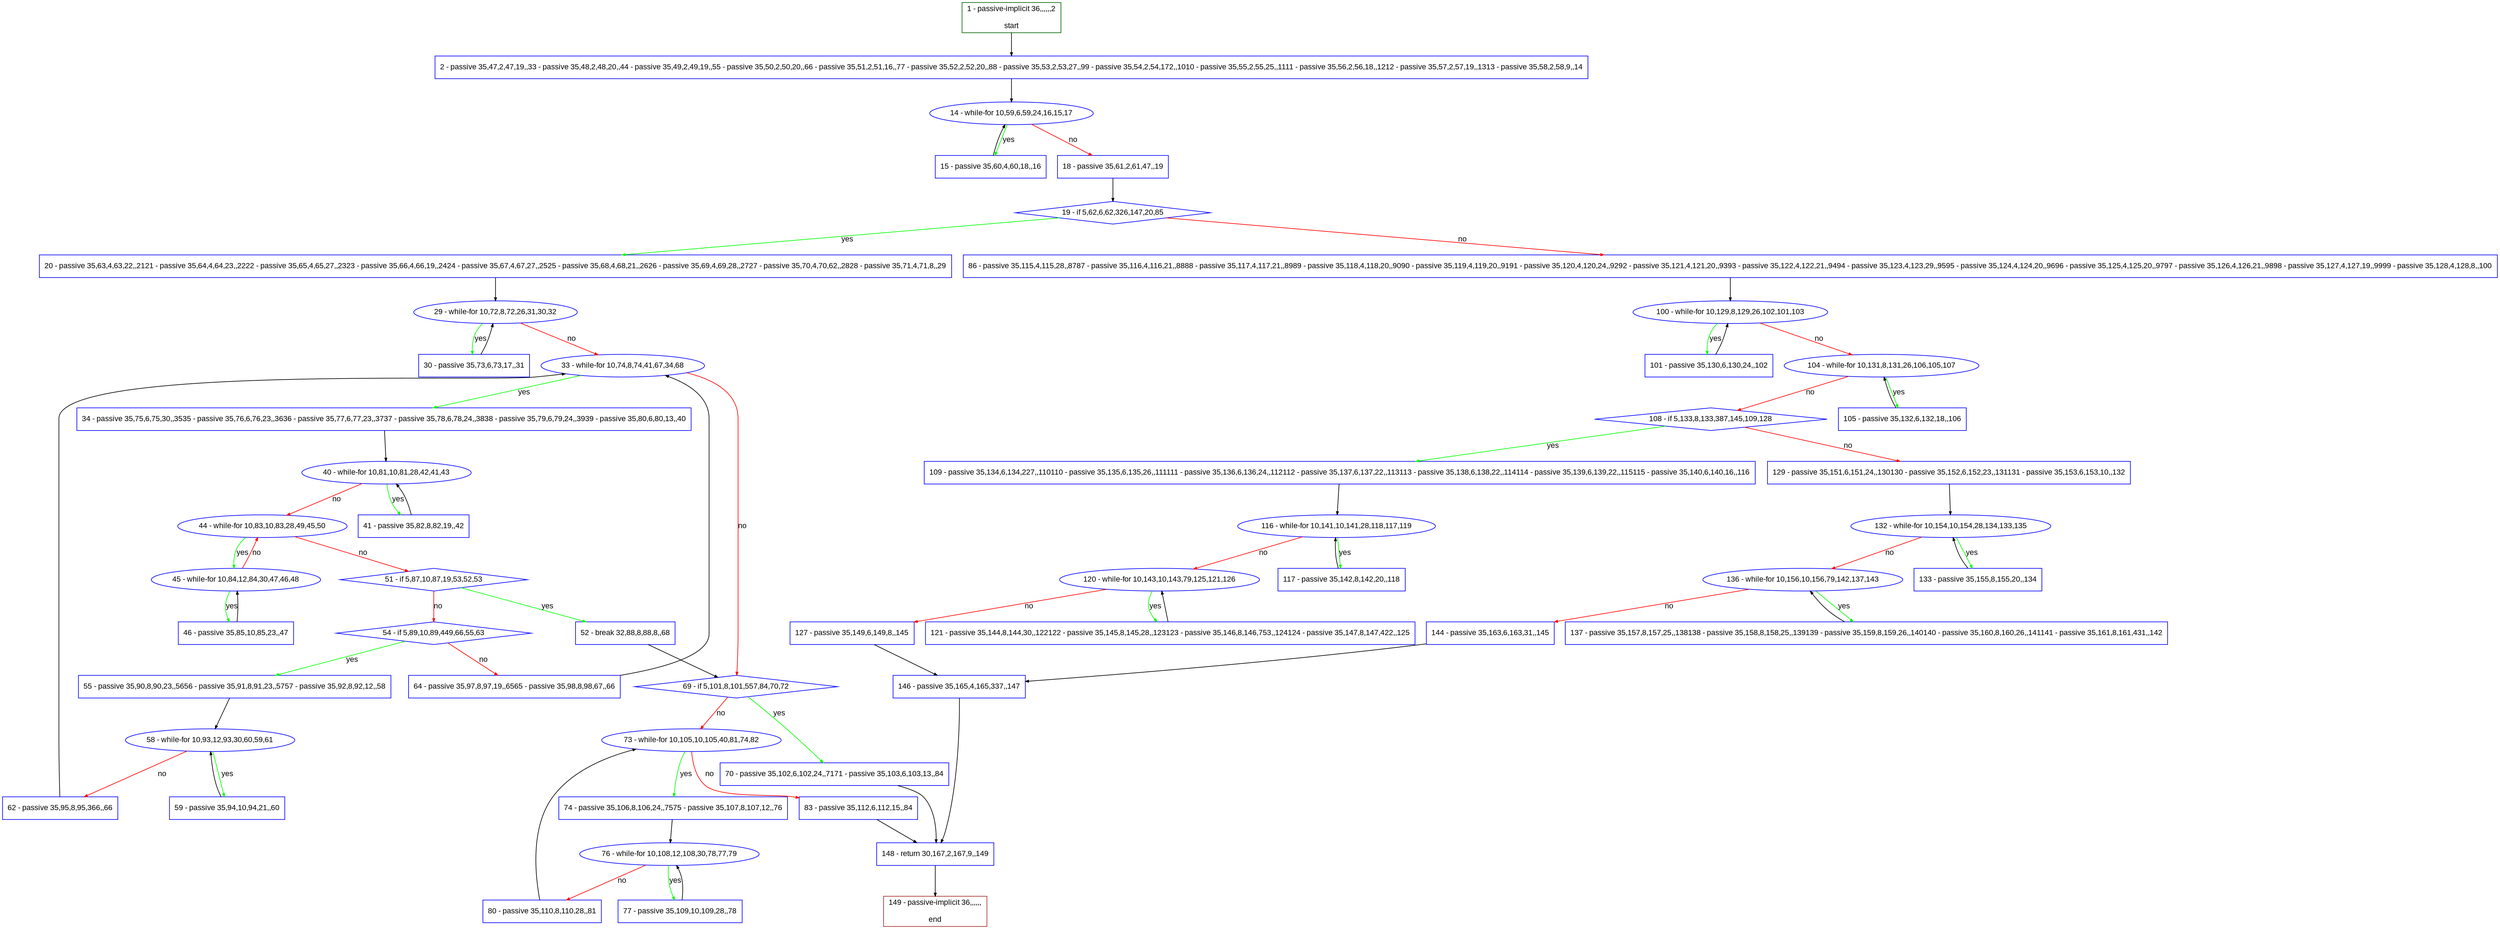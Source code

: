 digraph "" {
  graph [pack="true", label="", fontsize="12", packmode="clust", fontname="Arial", fillcolor="#FFFFCC", bgcolor="white", style="rounded,filled", compound="true"];
  node [node_initialized="no", label="", color="grey", fontsize="12", fillcolor="white", fontname="Arial", style="filled", shape="rectangle", compound="true", fixedsize="false"];
  edge [fontcolor="black", arrowhead="normal", arrowtail="none", arrowsize="0.5", ltail="", label="", color="black", fontsize="12", lhead="", fontname="Arial", dir="forward", compound="true"];
  __N1 [label="2 - passive 35,47,2,47,19,,33 - passive 35,48,2,48,20,,44 - passive 35,49,2,49,19,,55 - passive 35,50,2,50,20,,66 - passive 35,51,2,51,16,,77 - passive 35,52,2,52,20,,88 - passive 35,53,2,53,27,,99 - passive 35,54,2,54,172,,1010 - passive 35,55,2,55,25,,1111 - passive 35,56,2,56,18,,1212 - passive 35,57,2,57,19,,1313 - passive 35,58,2,58,9,,14", color="#0000ff", fillcolor="#ffffff", style="filled", shape="box"];
  __N2 [label="1 - passive-implicit 36,,,,,,2\n\nstart", color="#006400", fillcolor="#ffffff", style="filled", shape="box"];
  __N3 [label="14 - while-for 10,59,6,59,24,16,15,17", color="#0000ff", fillcolor="#ffffff", style="filled", shape="oval"];
  __N4 [label="15 - passive 35,60,4,60,18,,16", color="#0000ff", fillcolor="#ffffff", style="filled", shape="box"];
  __N5 [label="18 - passive 35,61,2,61,47,,19", color="#0000ff", fillcolor="#ffffff", style="filled", shape="box"];
  __N6 [label="19 - if 5,62,6,62,326,147,20,85", color="#0000ff", fillcolor="#ffffff", style="filled", shape="diamond"];
  __N7 [label="20 - passive 35,63,4,63,22,,2121 - passive 35,64,4,64,23,,2222 - passive 35,65,4,65,27,,2323 - passive 35,66,4,66,19,,2424 - passive 35,67,4,67,27,,2525 - passive 35,68,4,68,21,,2626 - passive 35,69,4,69,28,,2727 - passive 35,70,4,70,62,,2828 - passive 35,71,4,71,8,,29", color="#0000ff", fillcolor="#ffffff", style="filled", shape="box"];
  __N8 [label="86 - passive 35,115,4,115,28,,8787 - passive 35,116,4,116,21,,8888 - passive 35,117,4,117,21,,8989 - passive 35,118,4,118,20,,9090 - passive 35,119,4,119,20,,9191 - passive 35,120,4,120,24,,9292 - passive 35,121,4,121,20,,9393 - passive 35,122,4,122,21,,9494 - passive 35,123,4,123,29,,9595 - passive 35,124,4,124,20,,9696 - passive 35,125,4,125,20,,9797 - passive 35,126,4,126,21,,9898 - passive 35,127,4,127,19,,9999 - passive 35,128,4,128,8,,100", color="#0000ff", fillcolor="#ffffff", style="filled", shape="box"];
  __N9 [label="29 - while-for 10,72,8,72,26,31,30,32", color="#0000ff", fillcolor="#ffffff", style="filled", shape="oval"];
  __N10 [label="30 - passive 35,73,6,73,17,,31", color="#0000ff", fillcolor="#ffffff", style="filled", shape="box"];
  __N11 [label="33 - while-for 10,74,8,74,41,67,34,68", color="#0000ff", fillcolor="#ffffff", style="filled", shape="oval"];
  __N12 [label="34 - passive 35,75,6,75,30,,3535 - passive 35,76,6,76,23,,3636 - passive 35,77,6,77,23,,3737 - passive 35,78,6,78,24,,3838 - passive 35,79,6,79,24,,3939 - passive 35,80,6,80,13,,40", color="#0000ff", fillcolor="#ffffff", style="filled", shape="box"];
  __N13 [label="69 - if 5,101,8,101,557,84,70,72", color="#0000ff", fillcolor="#ffffff", style="filled", shape="diamond"];
  __N14 [label="40 - while-for 10,81,10,81,28,42,41,43", color="#0000ff", fillcolor="#ffffff", style="filled", shape="oval"];
  __N15 [label="41 - passive 35,82,8,82,19,,42", color="#0000ff", fillcolor="#ffffff", style="filled", shape="box"];
  __N16 [label="44 - while-for 10,83,10,83,28,49,45,50", color="#0000ff", fillcolor="#ffffff", style="filled", shape="oval"];
  __N17 [label="45 - while-for 10,84,12,84,30,47,46,48", color="#0000ff", fillcolor="#ffffff", style="filled", shape="oval"];
  __N18 [label="51 - if 5,87,10,87,19,53,52,53", color="#0000ff", fillcolor="#ffffff", style="filled", shape="diamond"];
  __N19 [label="46 - passive 35,85,10,85,23,,47", color="#0000ff", fillcolor="#ffffff", style="filled", shape="box"];
  __N20 [label="52 - break 32,88,8,88,8,,68", color="#0000ff", fillcolor="#ffffff", style="filled", shape="box"];
  __N21 [label="54 - if 5,89,10,89,449,66,55,63", color="#0000ff", fillcolor="#ffffff", style="filled", shape="diamond"];
  __N22 [label="55 - passive 35,90,8,90,23,,5656 - passive 35,91,8,91,23,,5757 - passive 35,92,8,92,12,,58", color="#0000ff", fillcolor="#ffffff", style="filled", shape="box"];
  __N23 [label="64 - passive 35,97,8,97,19,,6565 - passive 35,98,8,98,67,,66", color="#0000ff", fillcolor="#ffffff", style="filled", shape="box"];
  __N24 [label="58 - while-for 10,93,12,93,30,60,59,61", color="#0000ff", fillcolor="#ffffff", style="filled", shape="oval"];
  __N25 [label="59 - passive 35,94,10,94,21,,60", color="#0000ff", fillcolor="#ffffff", style="filled", shape="box"];
  __N26 [label="62 - passive 35,95,8,95,366,,66", color="#0000ff", fillcolor="#ffffff", style="filled", shape="box"];
  __N27 [label="70 - passive 35,102,6,102,24,,7171 - passive 35,103,6,103,13,,84", color="#0000ff", fillcolor="#ffffff", style="filled", shape="box"];
  __N28 [label="73 - while-for 10,105,10,105,40,81,74,82", color="#0000ff", fillcolor="#ffffff", style="filled", shape="oval"];
  __N29 [label="148 - return 30,167,2,167,9,,149", color="#0000ff", fillcolor="#ffffff", style="filled", shape="box"];
  __N30 [label="74 - passive 35,106,8,106,24,,7575 - passive 35,107,8,107,12,,76", color="#0000ff", fillcolor="#ffffff", style="filled", shape="box"];
  __N31 [label="83 - passive 35,112,6,112,15,,84", color="#0000ff", fillcolor="#ffffff", style="filled", shape="box"];
  __N32 [label="76 - while-for 10,108,12,108,30,78,77,79", color="#0000ff", fillcolor="#ffffff", style="filled", shape="oval"];
  __N33 [label="77 - passive 35,109,10,109,28,,78", color="#0000ff", fillcolor="#ffffff", style="filled", shape="box"];
  __N34 [label="80 - passive 35,110,8,110,28,,81", color="#0000ff", fillcolor="#ffffff", style="filled", shape="box"];
  __N35 [label="100 - while-for 10,129,8,129,26,102,101,103", color="#0000ff", fillcolor="#ffffff", style="filled", shape="oval"];
  __N36 [label="101 - passive 35,130,6,130,24,,102", color="#0000ff", fillcolor="#ffffff", style="filled", shape="box"];
  __N37 [label="104 - while-for 10,131,8,131,26,106,105,107", color="#0000ff", fillcolor="#ffffff", style="filled", shape="oval"];
  __N38 [label="105 - passive 35,132,6,132,18,,106", color="#0000ff", fillcolor="#ffffff", style="filled", shape="box"];
  __N39 [label="108 - if 5,133,8,133,387,145,109,128", color="#0000ff", fillcolor="#ffffff", style="filled", shape="diamond"];
  __N40 [label="109 - passive 35,134,6,134,227,,110110 - passive 35,135,6,135,26,,111111 - passive 35,136,6,136,24,,112112 - passive 35,137,6,137,22,,113113 - passive 35,138,6,138,22,,114114 - passive 35,139,6,139,22,,115115 - passive 35,140,6,140,16,,116", color="#0000ff", fillcolor="#ffffff", style="filled", shape="box"];
  __N41 [label="129 - passive 35,151,6,151,24,,130130 - passive 35,152,6,152,23,,131131 - passive 35,153,6,153,10,,132", color="#0000ff", fillcolor="#ffffff", style="filled", shape="box"];
  __N42 [label="116 - while-for 10,141,10,141,28,118,117,119", color="#0000ff", fillcolor="#ffffff", style="filled", shape="oval"];
  __N43 [label="117 - passive 35,142,8,142,20,,118", color="#0000ff", fillcolor="#ffffff", style="filled", shape="box"];
  __N44 [label="120 - while-for 10,143,10,143,79,125,121,126", color="#0000ff", fillcolor="#ffffff", style="filled", shape="oval"];
  __N45 [label="121 - passive 35,144,8,144,30,,122122 - passive 35,145,8,145,28,,123123 - passive 35,146,8,146,753,,124124 - passive 35,147,8,147,422,,125", color="#0000ff", fillcolor="#ffffff", style="filled", shape="box"];
  __N46 [label="127 - passive 35,149,6,149,8,,145", color="#0000ff", fillcolor="#ffffff", style="filled", shape="box"];
  __N47 [label="146 - passive 35,165,4,165,337,,147", color="#0000ff", fillcolor="#ffffff", style="filled", shape="box"];
  __N48 [label="132 - while-for 10,154,10,154,28,134,133,135", color="#0000ff", fillcolor="#ffffff", style="filled", shape="oval"];
  __N49 [label="133 - passive 35,155,8,155,20,,134", color="#0000ff", fillcolor="#ffffff", style="filled", shape="box"];
  __N50 [label="136 - while-for 10,156,10,156,79,142,137,143", color="#0000ff", fillcolor="#ffffff", style="filled", shape="oval"];
  __N51 [label="137 - passive 35,157,8,157,25,,138138 - passive 35,158,8,158,25,,139139 - passive 35,159,8,159,26,,140140 - passive 35,160,8,160,26,,141141 - passive 35,161,8,161,431,,142", color="#0000ff", fillcolor="#ffffff", style="filled", shape="box"];
  __N52 [label="144 - passive 35,163,6,163,31,,145", color="#0000ff", fillcolor="#ffffff", style="filled", shape="box"];
  __N53 [label="149 - passive-implicit 36,,,,,,\n\nend", color="#a52a2a", fillcolor="#ffffff", style="filled", shape="box"];
  __N2 -> __N1 [arrowhead="normal", arrowtail="none", color="#000000", label="", dir="forward"];
  __N1 -> __N3 [arrowhead="normal", arrowtail="none", color="#000000", label="", dir="forward"];
  __N3 -> __N4 [arrowhead="normal", arrowtail="none", color="#00ff00", label="yes", dir="forward"];
  __N4 -> __N3 [arrowhead="normal", arrowtail="none", color="#000000", label="", dir="forward"];
  __N3 -> __N5 [arrowhead="normal", arrowtail="none", color="#ff0000", label="no", dir="forward"];
  __N5 -> __N6 [arrowhead="normal", arrowtail="none", color="#000000", label="", dir="forward"];
  __N6 -> __N7 [arrowhead="normal", arrowtail="none", color="#00ff00", label="yes", dir="forward"];
  __N6 -> __N8 [arrowhead="normal", arrowtail="none", color="#ff0000", label="no", dir="forward"];
  __N7 -> __N9 [arrowhead="normal", arrowtail="none", color="#000000", label="", dir="forward"];
  __N9 -> __N10 [arrowhead="normal", arrowtail="none", color="#00ff00", label="yes", dir="forward"];
  __N10 -> __N9 [arrowhead="normal", arrowtail="none", color="#000000", label="", dir="forward"];
  __N9 -> __N11 [arrowhead="normal", arrowtail="none", color="#ff0000", label="no", dir="forward"];
  __N11 -> __N12 [arrowhead="normal", arrowtail="none", color="#00ff00", label="yes", dir="forward"];
  __N11 -> __N13 [arrowhead="normal", arrowtail="none", color="#ff0000", label="no", dir="forward"];
  __N12 -> __N14 [arrowhead="normal", arrowtail="none", color="#000000", label="", dir="forward"];
  __N14 -> __N15 [arrowhead="normal", arrowtail="none", color="#00ff00", label="yes", dir="forward"];
  __N15 -> __N14 [arrowhead="normal", arrowtail="none", color="#000000", label="", dir="forward"];
  __N14 -> __N16 [arrowhead="normal", arrowtail="none", color="#ff0000", label="no", dir="forward"];
  __N16 -> __N17 [arrowhead="normal", arrowtail="none", color="#00ff00", label="yes", dir="forward"];
  __N17 -> __N16 [arrowhead="normal", arrowtail="none", color="#ff0000", label="no", dir="forward"];
  __N16 -> __N18 [arrowhead="normal", arrowtail="none", color="#ff0000", label="no", dir="forward"];
  __N17 -> __N19 [arrowhead="normal", arrowtail="none", color="#00ff00", label="yes", dir="forward"];
  __N19 -> __N17 [arrowhead="normal", arrowtail="none", color="#000000", label="", dir="forward"];
  __N18 -> __N20 [arrowhead="normal", arrowtail="none", color="#00ff00", label="yes", dir="forward"];
  __N18 -> __N21 [arrowhead="normal", arrowtail="none", color="#ff0000", label="no", dir="forward"];
  __N20 -> __N13 [arrowhead="normal", arrowtail="none", color="#000000", label="", dir="forward"];
  __N21 -> __N22 [arrowhead="normal", arrowtail="none", color="#00ff00", label="yes", dir="forward"];
  __N21 -> __N23 [arrowhead="normal", arrowtail="none", color="#ff0000", label="no", dir="forward"];
  __N22 -> __N24 [arrowhead="normal", arrowtail="none", color="#000000", label="", dir="forward"];
  __N24 -> __N25 [arrowhead="normal", arrowtail="none", color="#00ff00", label="yes", dir="forward"];
  __N25 -> __N24 [arrowhead="normal", arrowtail="none", color="#000000", label="", dir="forward"];
  __N24 -> __N26 [arrowhead="normal", arrowtail="none", color="#ff0000", label="no", dir="forward"];
  __N26 -> __N11 [arrowhead="normal", arrowtail="none", color="#000000", label="", dir="forward"];
  __N23 -> __N11 [arrowhead="normal", arrowtail="none", color="#000000", label="", dir="forward"];
  __N13 -> __N27 [arrowhead="normal", arrowtail="none", color="#00ff00", label="yes", dir="forward"];
  __N13 -> __N28 [arrowhead="normal", arrowtail="none", color="#ff0000", label="no", dir="forward"];
  __N27 -> __N29 [arrowhead="normal", arrowtail="none", color="#000000", label="", dir="forward"];
  __N28 -> __N30 [arrowhead="normal", arrowtail="none", color="#00ff00", label="yes", dir="forward"];
  __N28 -> __N31 [arrowhead="normal", arrowtail="none", color="#ff0000", label="no", dir="forward"];
  __N30 -> __N32 [arrowhead="normal", arrowtail="none", color="#000000", label="", dir="forward"];
  __N32 -> __N33 [arrowhead="normal", arrowtail="none", color="#00ff00", label="yes", dir="forward"];
  __N33 -> __N32 [arrowhead="normal", arrowtail="none", color="#000000", label="", dir="forward"];
  __N32 -> __N34 [arrowhead="normal", arrowtail="none", color="#ff0000", label="no", dir="forward"];
  __N34 -> __N28 [arrowhead="normal", arrowtail="none", color="#000000", label="", dir="forward"];
  __N31 -> __N29 [arrowhead="normal", arrowtail="none", color="#000000", label="", dir="forward"];
  __N8 -> __N35 [arrowhead="normal", arrowtail="none", color="#000000", label="", dir="forward"];
  __N35 -> __N36 [arrowhead="normal", arrowtail="none", color="#00ff00", label="yes", dir="forward"];
  __N36 -> __N35 [arrowhead="normal", arrowtail="none", color="#000000", label="", dir="forward"];
  __N35 -> __N37 [arrowhead="normal", arrowtail="none", color="#ff0000", label="no", dir="forward"];
  __N37 -> __N38 [arrowhead="normal", arrowtail="none", color="#00ff00", label="yes", dir="forward"];
  __N38 -> __N37 [arrowhead="normal", arrowtail="none", color="#000000", label="", dir="forward"];
  __N37 -> __N39 [arrowhead="normal", arrowtail="none", color="#ff0000", label="no", dir="forward"];
  __N39 -> __N40 [arrowhead="normal", arrowtail="none", color="#00ff00", label="yes", dir="forward"];
  __N39 -> __N41 [arrowhead="normal", arrowtail="none", color="#ff0000", label="no", dir="forward"];
  __N40 -> __N42 [arrowhead="normal", arrowtail="none", color="#000000", label="", dir="forward"];
  __N42 -> __N43 [arrowhead="normal", arrowtail="none", color="#00ff00", label="yes", dir="forward"];
  __N43 -> __N42 [arrowhead="normal", arrowtail="none", color="#000000", label="", dir="forward"];
  __N42 -> __N44 [arrowhead="normal", arrowtail="none", color="#ff0000", label="no", dir="forward"];
  __N44 -> __N45 [arrowhead="normal", arrowtail="none", color="#00ff00", label="yes", dir="forward"];
  __N45 -> __N44 [arrowhead="normal", arrowtail="none", color="#000000", label="", dir="forward"];
  __N44 -> __N46 [arrowhead="normal", arrowtail="none", color="#ff0000", label="no", dir="forward"];
  __N46 -> __N47 [arrowhead="normal", arrowtail="none", color="#000000", label="", dir="forward"];
  __N41 -> __N48 [arrowhead="normal", arrowtail="none", color="#000000", label="", dir="forward"];
  __N48 -> __N49 [arrowhead="normal", arrowtail="none", color="#00ff00", label="yes", dir="forward"];
  __N49 -> __N48 [arrowhead="normal", arrowtail="none", color="#000000", label="", dir="forward"];
  __N48 -> __N50 [arrowhead="normal", arrowtail="none", color="#ff0000", label="no", dir="forward"];
  __N50 -> __N51 [arrowhead="normal", arrowtail="none", color="#00ff00", label="yes", dir="forward"];
  __N51 -> __N50 [arrowhead="normal", arrowtail="none", color="#000000", label="", dir="forward"];
  __N50 -> __N52 [arrowhead="normal", arrowtail="none", color="#ff0000", label="no", dir="forward"];
  __N52 -> __N47 [arrowhead="normal", arrowtail="none", color="#000000", label="", dir="forward"];
  __N47 -> __N29 [arrowhead="normal", arrowtail="none", color="#000000", label="", dir="forward"];
  __N29 -> __N53 [arrowhead="normal", arrowtail="none", color="#000000", label="", dir="forward"];
}
